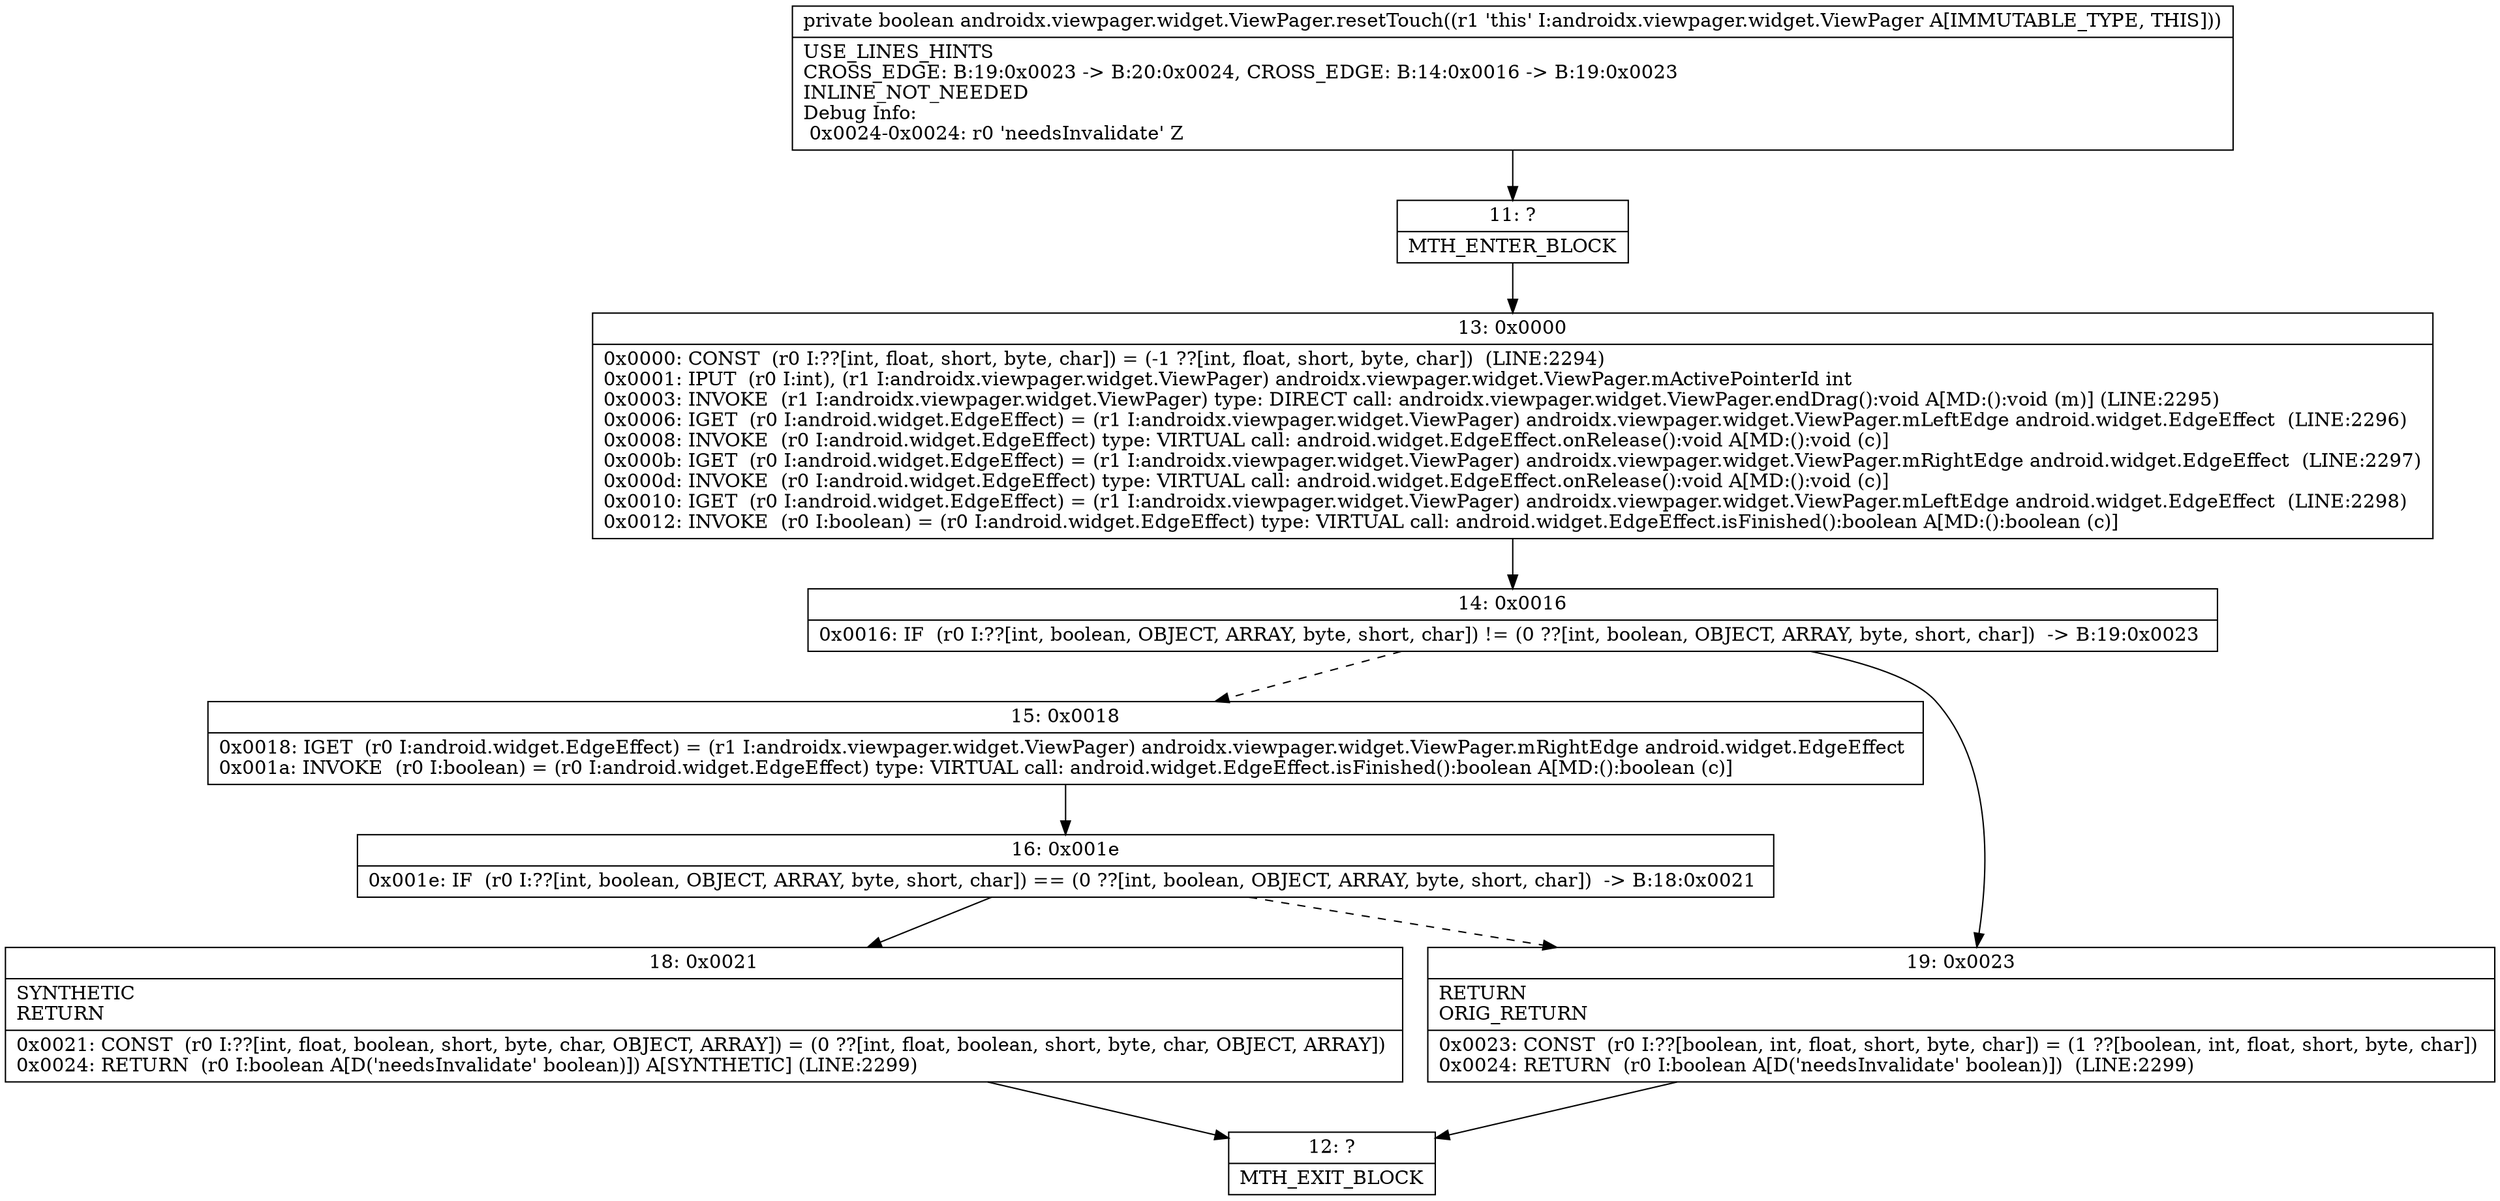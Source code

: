 digraph "CFG forandroidx.viewpager.widget.ViewPager.resetTouch()Z" {
Node_11 [shape=record,label="{11\:\ ?|MTH_ENTER_BLOCK\l}"];
Node_13 [shape=record,label="{13\:\ 0x0000|0x0000: CONST  (r0 I:??[int, float, short, byte, char]) = (\-1 ??[int, float, short, byte, char])  (LINE:2294)\l0x0001: IPUT  (r0 I:int), (r1 I:androidx.viewpager.widget.ViewPager) androidx.viewpager.widget.ViewPager.mActivePointerId int \l0x0003: INVOKE  (r1 I:androidx.viewpager.widget.ViewPager) type: DIRECT call: androidx.viewpager.widget.ViewPager.endDrag():void A[MD:():void (m)] (LINE:2295)\l0x0006: IGET  (r0 I:android.widget.EdgeEffect) = (r1 I:androidx.viewpager.widget.ViewPager) androidx.viewpager.widget.ViewPager.mLeftEdge android.widget.EdgeEffect  (LINE:2296)\l0x0008: INVOKE  (r0 I:android.widget.EdgeEffect) type: VIRTUAL call: android.widget.EdgeEffect.onRelease():void A[MD:():void (c)]\l0x000b: IGET  (r0 I:android.widget.EdgeEffect) = (r1 I:androidx.viewpager.widget.ViewPager) androidx.viewpager.widget.ViewPager.mRightEdge android.widget.EdgeEffect  (LINE:2297)\l0x000d: INVOKE  (r0 I:android.widget.EdgeEffect) type: VIRTUAL call: android.widget.EdgeEffect.onRelease():void A[MD:():void (c)]\l0x0010: IGET  (r0 I:android.widget.EdgeEffect) = (r1 I:androidx.viewpager.widget.ViewPager) androidx.viewpager.widget.ViewPager.mLeftEdge android.widget.EdgeEffect  (LINE:2298)\l0x0012: INVOKE  (r0 I:boolean) = (r0 I:android.widget.EdgeEffect) type: VIRTUAL call: android.widget.EdgeEffect.isFinished():boolean A[MD:():boolean (c)]\l}"];
Node_14 [shape=record,label="{14\:\ 0x0016|0x0016: IF  (r0 I:??[int, boolean, OBJECT, ARRAY, byte, short, char]) != (0 ??[int, boolean, OBJECT, ARRAY, byte, short, char])  \-\> B:19:0x0023 \l}"];
Node_15 [shape=record,label="{15\:\ 0x0018|0x0018: IGET  (r0 I:android.widget.EdgeEffect) = (r1 I:androidx.viewpager.widget.ViewPager) androidx.viewpager.widget.ViewPager.mRightEdge android.widget.EdgeEffect \l0x001a: INVOKE  (r0 I:boolean) = (r0 I:android.widget.EdgeEffect) type: VIRTUAL call: android.widget.EdgeEffect.isFinished():boolean A[MD:():boolean (c)]\l}"];
Node_16 [shape=record,label="{16\:\ 0x001e|0x001e: IF  (r0 I:??[int, boolean, OBJECT, ARRAY, byte, short, char]) == (0 ??[int, boolean, OBJECT, ARRAY, byte, short, char])  \-\> B:18:0x0021 \l}"];
Node_18 [shape=record,label="{18\:\ 0x0021|SYNTHETIC\lRETURN\l|0x0021: CONST  (r0 I:??[int, float, boolean, short, byte, char, OBJECT, ARRAY]) = (0 ??[int, float, boolean, short, byte, char, OBJECT, ARRAY]) \l0x0024: RETURN  (r0 I:boolean A[D('needsInvalidate' boolean)]) A[SYNTHETIC] (LINE:2299)\l}"];
Node_12 [shape=record,label="{12\:\ ?|MTH_EXIT_BLOCK\l}"];
Node_19 [shape=record,label="{19\:\ 0x0023|RETURN\lORIG_RETURN\l|0x0023: CONST  (r0 I:??[boolean, int, float, short, byte, char]) = (1 ??[boolean, int, float, short, byte, char]) \l0x0024: RETURN  (r0 I:boolean A[D('needsInvalidate' boolean)])  (LINE:2299)\l}"];
MethodNode[shape=record,label="{private boolean androidx.viewpager.widget.ViewPager.resetTouch((r1 'this' I:androidx.viewpager.widget.ViewPager A[IMMUTABLE_TYPE, THIS]))  | USE_LINES_HINTS\lCROSS_EDGE: B:19:0x0023 \-\> B:20:0x0024, CROSS_EDGE: B:14:0x0016 \-\> B:19:0x0023\lINLINE_NOT_NEEDED\lDebug Info:\l  0x0024\-0x0024: r0 'needsInvalidate' Z\l}"];
MethodNode -> Node_11;Node_11 -> Node_13;
Node_13 -> Node_14;
Node_14 -> Node_15[style=dashed];
Node_14 -> Node_19;
Node_15 -> Node_16;
Node_16 -> Node_18;
Node_16 -> Node_19[style=dashed];
Node_18 -> Node_12;
Node_19 -> Node_12;
}

